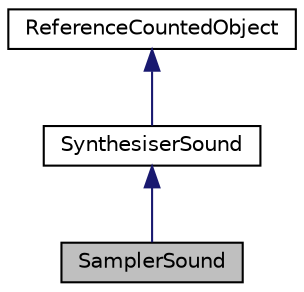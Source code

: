 digraph "SamplerSound"
{
  bgcolor="transparent";
  edge [fontname="Helvetica",fontsize="10",labelfontname="Helvetica",labelfontsize="10"];
  node [fontname="Helvetica",fontsize="10",shape=record];
  Node0 [label="SamplerSound",height=0.2,width=0.4,color="black", fillcolor="grey75", style="filled", fontcolor="black"];
  Node1 -> Node0 [dir="back",color="midnightblue",fontsize="10",style="solid",fontname="Helvetica"];
  Node1 [label="SynthesiserSound",height=0.2,width=0.4,color="black",URL="$classSynthesiserSound.html",tooltip="Describes one of the sounds that a Synthesiser can play. "];
  Node2 -> Node1 [dir="back",color="midnightblue",fontsize="10",style="solid",fontname="Helvetica"];
  Node2 [label="ReferenceCountedObject",height=0.2,width=0.4,color="black",URL="$classReferenceCountedObject.html",tooltip="A base class which provides methods for reference-counting. "];
}
